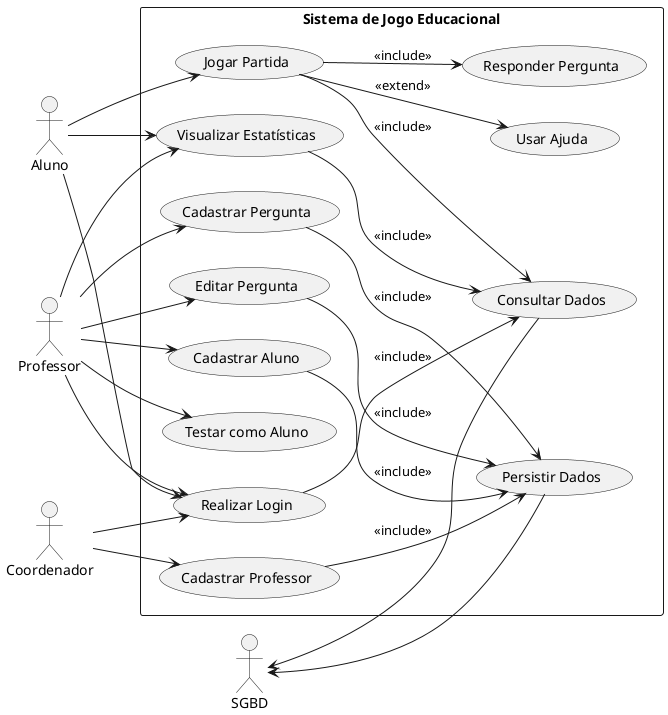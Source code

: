 
@startuml casosDeUso
left to right direction
skinparam packageStyle rectangle

actor Aluno
actor Professor
actor Coordenador
actor "SGBD" as SGBD

rectangle "Sistema de Jogo Educacional" {

  usecase "Realizar Login" as UC1
  usecase "Jogar Partida" as UC2
  usecase "Usar Ajuda" as UC2_1
  usecase "Responder Pergunta" as UC2_2
  usecase "Visualizar Estatísticas" as UC3

  usecase "Cadastrar Pergunta" as UC4
  usecase "Editar Pergunta" as UC7
  usecase "Cadastrar Aluno" as UC5
  usecase "Cadastrar Professor" as UC6
  usecase "Testar como Aluno" as UC8

  usecase "Persistir Dados" as DB1
  usecase "Consultar Dados" as DB2

  Aluno --> UC1
  Aluno --> UC2
  UC2 --> UC2_1 : <<extend>>
  UC2 --> UC2_2 : <<include>>
  Aluno --> UC3

  Professor --> UC1
  Professor --> UC4
  Professor --> UC5
  Professor --> UC7
  Professor --> UC3
  Professor --> UC8

  Coordenador --> UC1
  Coordenador --> UC6

  UC4 --> DB1 : <<include>>
  UC5 --> DB1 : <<include>>
  UC6 --> DB1 : <<include>>
  UC7 --> DB1 : <<include>>
  UC3 --> DB2 : <<include>>
  UC2 --> DB2 : <<include>>
  UC1 --> DB2 : <<include>>
}

SGBD <-- DB1
SGBD <-- DB2
@enduml
